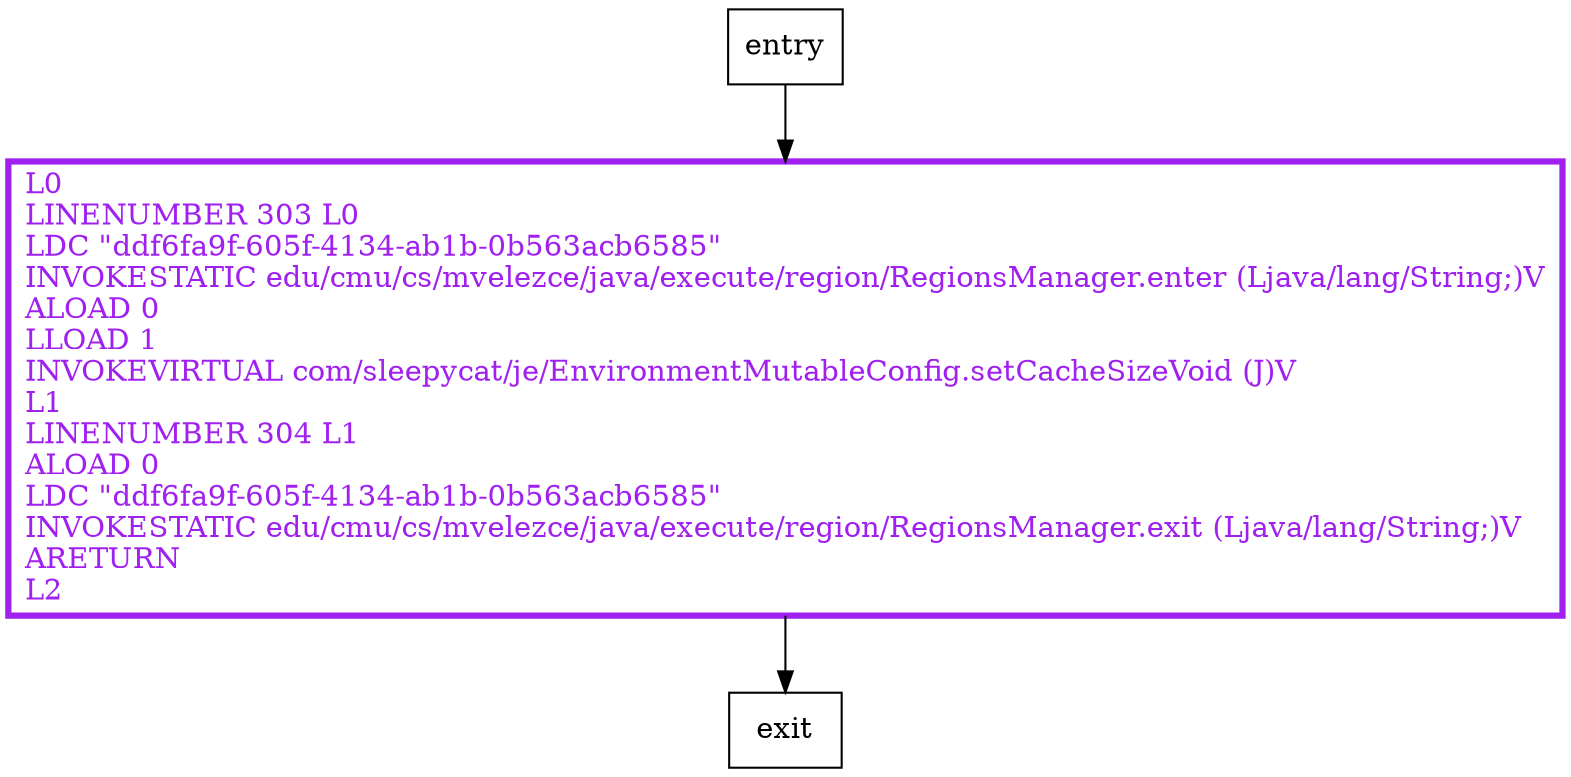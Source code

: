 digraph setCacheSize {
node [shape=record];
2136118531 [label="L0\lLINENUMBER 303 L0\lLDC \"ddf6fa9f-605f-4134-ab1b-0b563acb6585\"\lINVOKESTATIC edu/cmu/cs/mvelezce/java/execute/region/RegionsManager.enter (Ljava/lang/String;)V\lALOAD 0\lLLOAD 1\lINVOKEVIRTUAL com/sleepycat/je/EnvironmentMutableConfig.setCacheSizeVoid (J)V\lL1\lLINENUMBER 304 L1\lALOAD 0\lLDC \"ddf6fa9f-605f-4134-ab1b-0b563acb6585\"\lINVOKESTATIC edu/cmu/cs/mvelezce/java/execute/region/RegionsManager.exit (Ljava/lang/String;)V\lARETURN\lL2\l"];
entry;
exit;
entry -> 2136118531
2136118531 -> exit
2136118531[fontcolor="purple", penwidth=3, color="purple"];
}
